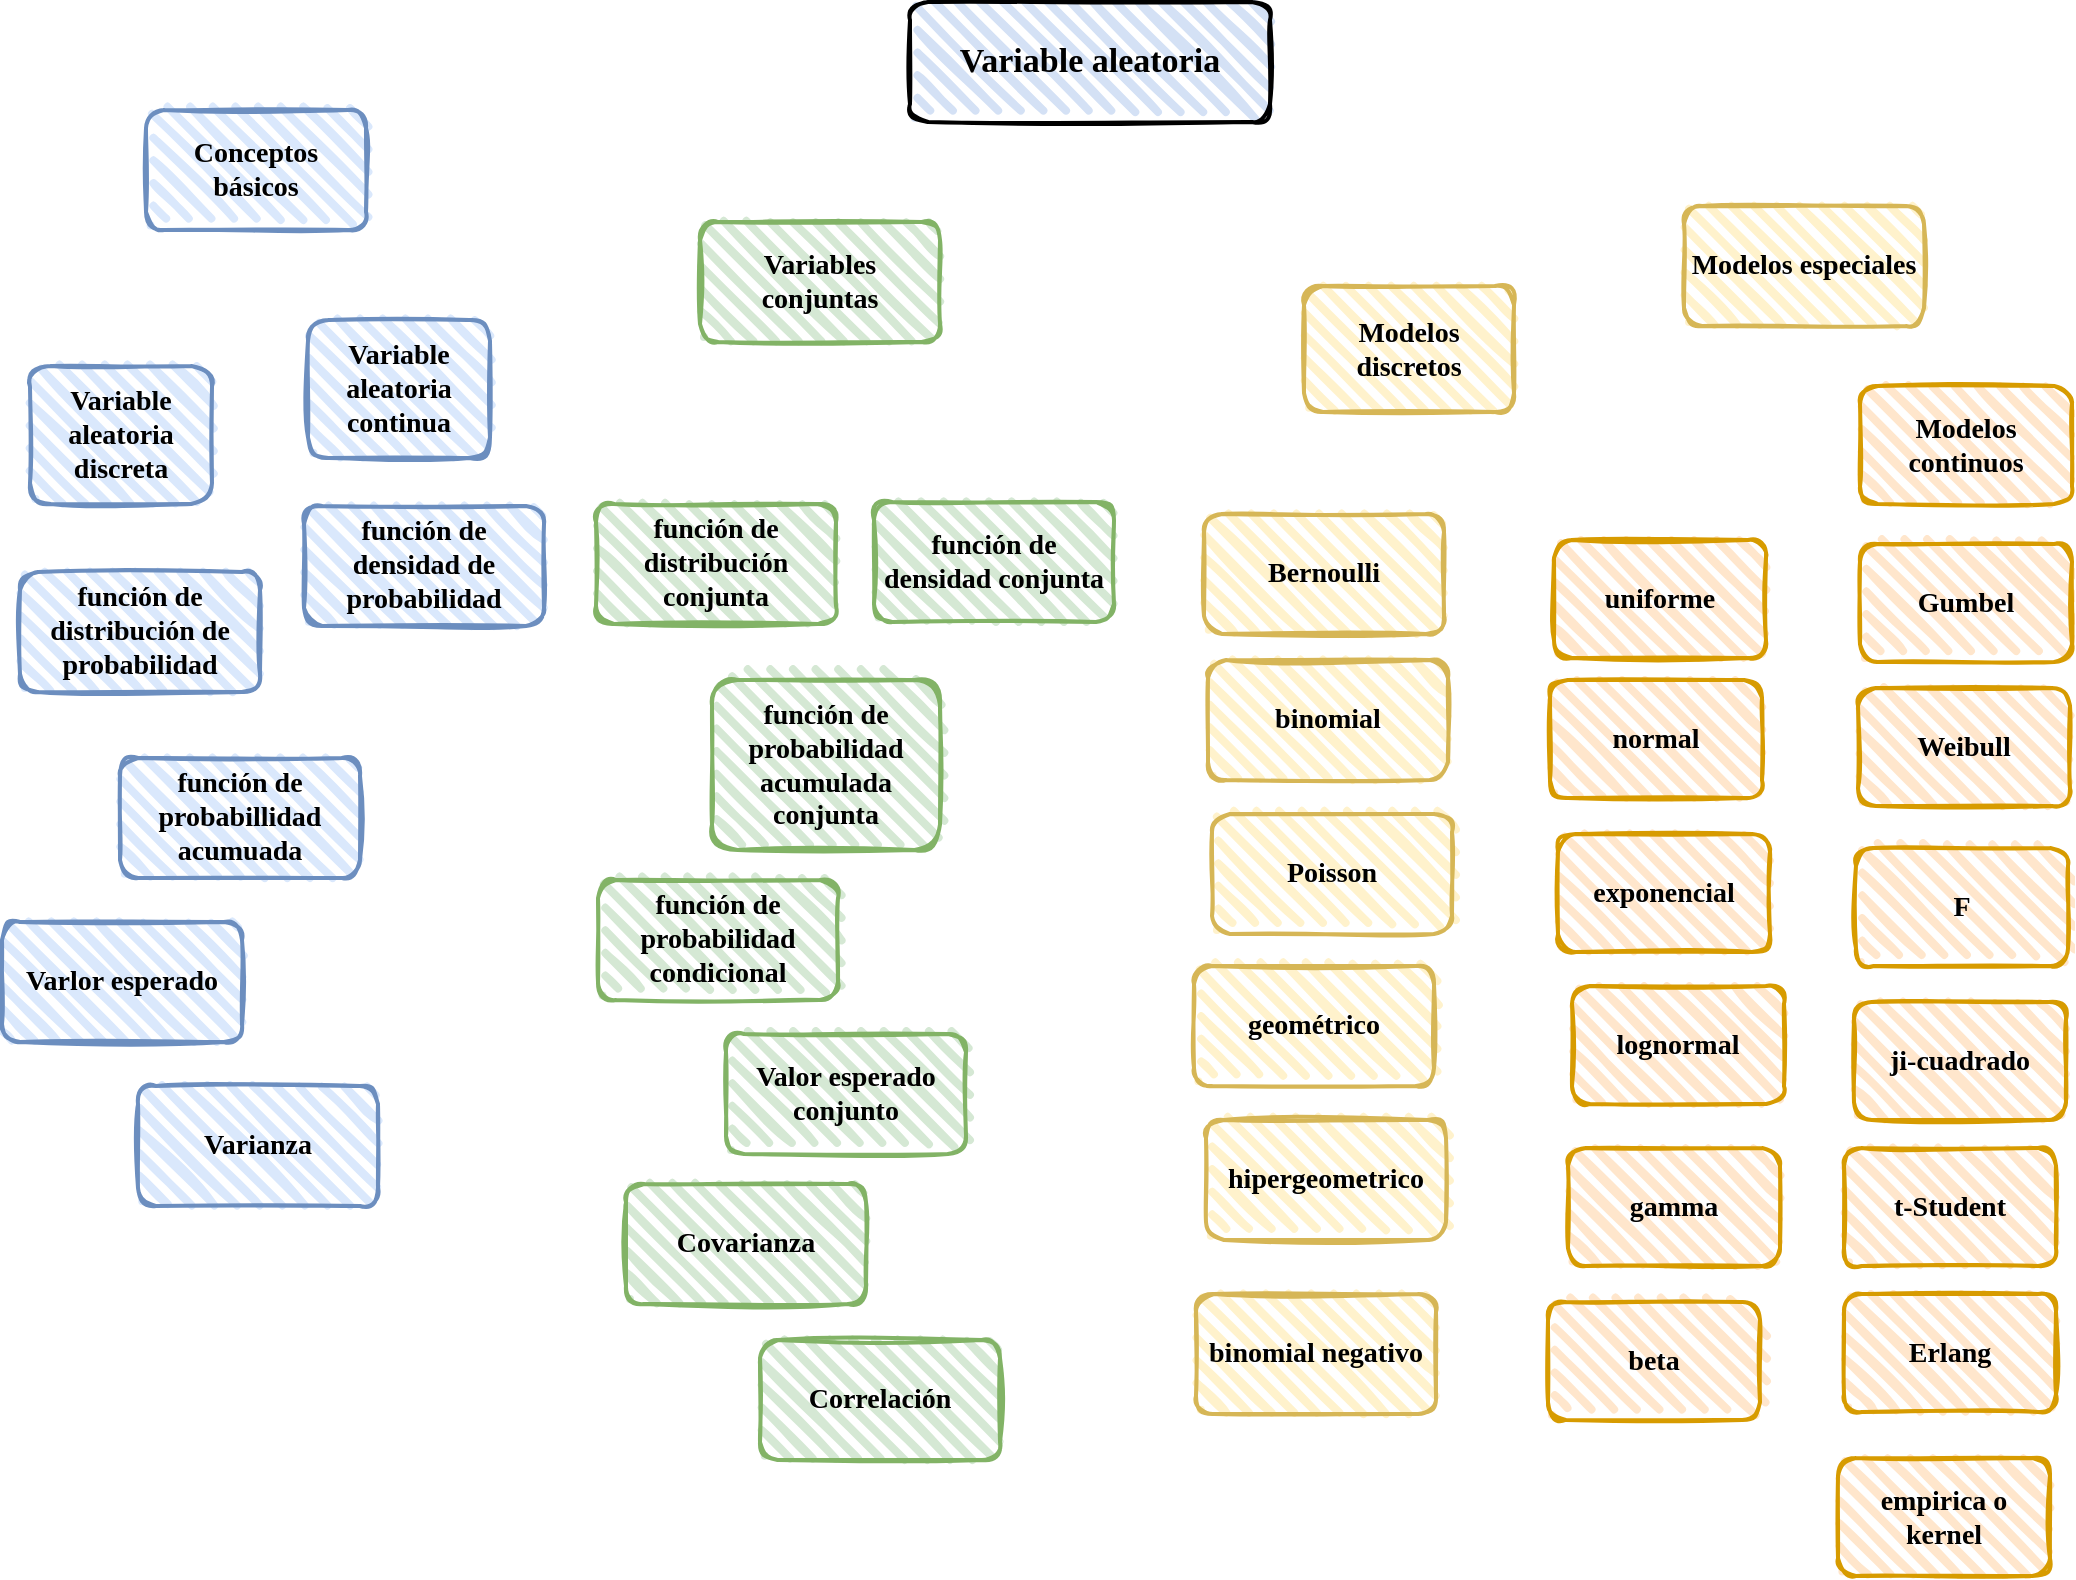 <mxfile version="20.3.0" type="device"><diagram id="tEHR5kczhY3bYZ_7GddW" name="Página-1"><mxGraphModel dx="1422" dy="828" grid="0" gridSize="10" guides="0" tooltips="1" connect="1" arrows="1" fold="1" page="1" pageScale="1" pageWidth="1100" pageHeight="850" math="0" shadow="0"><root><mxCell id="0"/><mxCell id="1" parent="0"/><mxCell id="4H58G-0QkZDFarVOwAQn-1" value="&lt;font size=&quot;1&quot; face=&quot;Coming Soon&quot;&gt;&lt;b style=&quot;font-size: 17px;&quot;&gt;Variable aleatoria&lt;/b&gt;&lt;/font&gt;" style="rounded=1;whiteSpace=wrap;html=1;strokeWidth=2;fillWeight=4;hachureGap=8;hachureAngle=45;fillColor=#D4E1F5;sketch=1;" vertex="1" parent="1"><mxGeometry x="475" y="20" width="180" height="60" as="geometry"/></mxCell><mxCell id="4H58G-0QkZDFarVOwAQn-2" value="&lt;font size=&quot;1&quot; face=&quot;Coming Soon&quot;&gt;&lt;b style=&quot;font-size: 14px;&quot;&gt;Conceptos básicos&lt;/b&gt;&lt;/font&gt;" style="rounded=1;whiteSpace=wrap;html=1;strokeWidth=2;fillWeight=4;hachureGap=8;hachureAngle=45;fillColor=#dae8fc;sketch=1;strokeColor=#6c8ebf;" vertex="1" parent="1"><mxGeometry x="93" y="74" width="110" height="60" as="geometry"/></mxCell><mxCell id="4H58G-0QkZDFarVOwAQn-3" value="&lt;font style=&quot;font-size: 14px;&quot; data-font-src=&quot;https://fonts.googleapis.com/css?family=Coming+Soon&quot; face=&quot;Coming Soon&quot;&gt;&lt;b&gt;Variables conjuntas&lt;/b&gt;&lt;/font&gt;" style="rounded=1;whiteSpace=wrap;html=1;strokeWidth=2;fillWeight=4;hachureGap=8;hachureAngle=45;fillColor=#d5e8d4;sketch=1;strokeColor=#82b366;" vertex="1" parent="1"><mxGeometry x="370" y="130" width="120" height="60" as="geometry"/></mxCell><mxCell id="4H58G-0QkZDFarVOwAQn-4" value="&lt;font style=&quot;font-size: 14px;&quot; face=&quot;Coming Soon&quot;&gt;&lt;b&gt;Modelos especiales&lt;/b&gt;&lt;/font&gt;" style="rounded=1;whiteSpace=wrap;html=1;strokeWidth=2;fillWeight=4;hachureGap=8;hachureAngle=45;fillColor=#fff2cc;sketch=1;strokeColor=#d6b656;" vertex="1" parent="1"><mxGeometry x="862" y="122" width="120" height="60" as="geometry"/></mxCell><mxCell id="4H58G-0QkZDFarVOwAQn-6" value="&lt;b&gt;Variable aleatoria discreta&lt;/b&gt;" style="rounded=1;whiteSpace=wrap;html=1;strokeWidth=2;fillWeight=4;hachureGap=8;hachureAngle=45;fillColor=#dae8fc;sketch=1;fontFamily=Coming Soon;fontSource=https%3A%2F%2Ffonts.googleapis.com%2Fcss%3Ffamily%3DComing%2BSoon;fontSize=14;strokeColor=#6c8ebf;" vertex="1" parent="1"><mxGeometry x="35" y="202" width="91" height="69" as="geometry"/></mxCell><mxCell id="4H58G-0QkZDFarVOwAQn-7" value="&lt;b&gt;Variable aleatoria continua&lt;/b&gt;" style="rounded=1;whiteSpace=wrap;html=1;strokeWidth=2;fillWeight=4;hachureGap=8;hachureAngle=45;fillColor=#dae8fc;sketch=1;fontFamily=Coming Soon;fontSource=https%3A%2F%2Ffonts.googleapis.com%2Fcss%3Ffamily%3DComing%2BSoon;fontSize=14;strokeColor=#6c8ebf;" vertex="1" parent="1"><mxGeometry x="174" y="179" width="91" height="69" as="geometry"/></mxCell><mxCell id="4H58G-0QkZDFarVOwAQn-8" value="&lt;b&gt;función de distribución de probabilidad&lt;/b&gt;" style="rounded=1;whiteSpace=wrap;html=1;strokeWidth=2;fillWeight=4;hachureGap=8;hachureAngle=45;fillColor=#dae8fc;sketch=1;fontFamily=Coming Soon;fontSource=https%3A%2F%2Ffonts.googleapis.com%2Fcss%3Ffamily%3DComing%2BSoon;fontSize=14;strokeColor=#6c8ebf;" vertex="1" parent="1"><mxGeometry x="30" y="305" width="120" height="60" as="geometry"/></mxCell><mxCell id="4H58G-0QkZDFarVOwAQn-9" value="&lt;b&gt;función de densidad de probabilidad&lt;/b&gt;" style="rounded=1;whiteSpace=wrap;html=1;strokeWidth=2;fillWeight=4;hachureGap=8;hachureAngle=45;fillColor=#dae8fc;sketch=1;fontFamily=Coming Soon;fontSource=https%3A%2F%2Ffonts.googleapis.com%2Fcss%3Ffamily%3DComing%2BSoon;fontSize=14;strokeColor=#6c8ebf;" vertex="1" parent="1"><mxGeometry x="172" y="272" width="120" height="60" as="geometry"/></mxCell><mxCell id="4H58G-0QkZDFarVOwAQn-10" value="&lt;b&gt;función de probabillidad acumuada&lt;/b&gt;" style="rounded=1;whiteSpace=wrap;html=1;strokeWidth=2;fillWeight=4;hachureGap=8;hachureAngle=45;fillColor=#dae8fc;sketch=1;fontFamily=Coming Soon;fontSource=https%3A%2F%2Ffonts.googleapis.com%2Fcss%3Ffamily%3DComing%2BSoon;fontSize=14;strokeColor=#6c8ebf;" vertex="1" parent="1"><mxGeometry x="80" y="398" width="120" height="60" as="geometry"/></mxCell><mxCell id="4H58G-0QkZDFarVOwAQn-11" value="&lt;b&gt;Varlor esperado&lt;/b&gt;" style="rounded=1;whiteSpace=wrap;html=1;strokeWidth=2;fillWeight=4;hachureGap=8;hachureAngle=45;fillColor=#dae8fc;sketch=1;fontFamily=Coming Soon;fontSource=https%3A%2F%2Ffonts.googleapis.com%2Fcss%3Ffamily%3DComing%2BSoon;fontSize=14;strokeColor=#6c8ebf;" vertex="1" parent="1"><mxGeometry x="21" y="480" width="120" height="60" as="geometry"/></mxCell><mxCell id="4H58G-0QkZDFarVOwAQn-12" value="&lt;b&gt;Varianza&lt;/b&gt;" style="rounded=1;whiteSpace=wrap;html=1;strokeWidth=2;fillWeight=4;hachureGap=8;hachureAngle=45;fillColor=#dae8fc;sketch=1;fontFamily=Coming Soon;fontSource=https%3A%2F%2Ffonts.googleapis.com%2Fcss%3Ffamily%3DComing%2BSoon;fontSize=14;strokeColor=#6c8ebf;" vertex="1" parent="1"><mxGeometry x="89" y="562" width="120" height="60" as="geometry"/></mxCell><mxCell id="4H58G-0QkZDFarVOwAQn-13" value="&lt;b&gt;función de distribución conjunta&lt;/b&gt;" style="rounded=1;whiteSpace=wrap;html=1;strokeWidth=2;fillWeight=4;hachureGap=8;hachureAngle=45;fillColor=#d5e8d4;sketch=1;fontFamily=Coming Soon;fontSource=https%3A%2F%2Ffonts.googleapis.com%2Fcss%3Ffamily%3DComing%2BSoon;fontSize=14;strokeColor=#82b366;" vertex="1" parent="1"><mxGeometry x="318" y="271" width="120" height="60" as="geometry"/></mxCell><mxCell id="4H58G-0QkZDFarVOwAQn-14" value="&lt;b&gt;función de densidad conjunta&lt;/b&gt;" style="rounded=1;whiteSpace=wrap;html=1;strokeWidth=2;fillWeight=4;hachureGap=8;hachureAngle=45;fillColor=#d5e8d4;sketch=1;fontFamily=Coming Soon;fontSource=https%3A%2F%2Ffonts.googleapis.com%2Fcss%3Ffamily%3DComing%2BSoon;fontSize=14;strokeColor=#82b366;" vertex="1" parent="1"><mxGeometry x="457" y="270" width="120" height="60" as="geometry"/></mxCell><mxCell id="4H58G-0QkZDFarVOwAQn-15" value="&lt;b&gt;función de probabilidad acumulada conjunta&lt;/b&gt;" style="rounded=1;whiteSpace=wrap;html=1;strokeWidth=2;fillWeight=4;hachureGap=8;hachureAngle=45;fillColor=#d5e8d4;sketch=1;fontFamily=Coming Soon;fontSource=https%3A%2F%2Ffonts.googleapis.com%2Fcss%3Ffamily%3DComing%2BSoon;fontSize=14;strokeColor=#82b366;" vertex="1" parent="1"><mxGeometry x="376" y="359" width="114" height="85" as="geometry"/></mxCell><mxCell id="4H58G-0QkZDFarVOwAQn-16" value="&lt;b&gt;función de probabilidad condicional&lt;/b&gt;" style="rounded=1;whiteSpace=wrap;html=1;strokeWidth=2;fillWeight=4;hachureGap=8;hachureAngle=45;fillColor=#d5e8d4;sketch=1;fontFamily=Coming Soon;fontSource=https%3A%2F%2Ffonts.googleapis.com%2Fcss%3Ffamily%3DComing%2BSoon;fontSize=14;strokeColor=#82b366;" vertex="1" parent="1"><mxGeometry x="319" y="459" width="120" height="60" as="geometry"/></mxCell><mxCell id="4H58G-0QkZDFarVOwAQn-17" value="&lt;b&gt;Valor esperado conjunto&lt;/b&gt;" style="rounded=1;whiteSpace=wrap;html=1;strokeWidth=2;fillWeight=4;hachureGap=8;hachureAngle=45;fillColor=#d5e8d4;sketch=1;fontFamily=Coming Soon;fontSource=https%3A%2F%2Ffonts.googleapis.com%2Fcss%3Ffamily%3DComing%2BSoon;fontSize=14;strokeColor=#82b366;" vertex="1" parent="1"><mxGeometry x="383" y="536" width="120" height="60" as="geometry"/></mxCell><mxCell id="4H58G-0QkZDFarVOwAQn-18" value="&lt;b&gt;Covarianza&lt;/b&gt;" style="rounded=1;whiteSpace=wrap;html=1;strokeWidth=2;fillWeight=4;hachureGap=8;hachureAngle=45;fillColor=#d5e8d4;sketch=1;fontFamily=Coming Soon;fontSource=https%3A%2F%2Ffonts.googleapis.com%2Fcss%3Ffamily%3DComing%2BSoon;fontSize=14;strokeColor=#82b366;" vertex="1" parent="1"><mxGeometry x="333" y="611" width="120" height="60" as="geometry"/></mxCell><mxCell id="4H58G-0QkZDFarVOwAQn-19" value="&lt;b&gt;Correlación&lt;/b&gt;" style="rounded=1;whiteSpace=wrap;html=1;strokeWidth=2;fillWeight=4;hachureGap=8;hachureAngle=45;fillColor=#d5e8d4;sketch=1;fontFamily=Coming Soon;fontSource=https%3A%2F%2Ffonts.googleapis.com%2Fcss%3Ffamily%3DComing%2BSoon;fontSize=14;strokeColor=#82b366;" vertex="1" parent="1"><mxGeometry x="400" y="689" width="120" height="60" as="geometry"/></mxCell><mxCell id="4H58G-0QkZDFarVOwAQn-20" value="&lt;b&gt;Modelos discretos&lt;/b&gt;" style="rounded=1;whiteSpace=wrap;html=1;strokeWidth=2;fillWeight=4;hachureGap=8;hachureAngle=45;fillColor=#fff2cc;sketch=1;fontFamily=Coming Soon;fontSource=https%3A%2F%2Ffonts.googleapis.com%2Fcss%3Ffamily%3DComing%2BSoon;fontSize=14;strokeColor=#d6b656;" vertex="1" parent="1"><mxGeometry x="672" y="162" width="105" height="63" as="geometry"/></mxCell><mxCell id="4H58G-0QkZDFarVOwAQn-21" value="&lt;b&gt;Modelos continuos&lt;/b&gt;" style="rounded=1;whiteSpace=wrap;html=1;strokeWidth=2;fillWeight=4;hachureGap=8;hachureAngle=45;fillColor=#ffe6cc;sketch=1;fontFamily=Coming Soon;fontSource=https%3A%2F%2Ffonts.googleapis.com%2Fcss%3Ffamily%3DComing%2BSoon;fontSize=14;strokeColor=#d79b00;" vertex="1" parent="1"><mxGeometry x="950" y="212" width="106" height="59" as="geometry"/></mxCell><mxCell id="4H58G-0QkZDFarVOwAQn-22" value="&lt;b&gt;Bernoulli&lt;/b&gt;" style="rounded=1;whiteSpace=wrap;html=1;strokeWidth=2;fillWeight=4;hachureGap=8;hachureAngle=45;fillColor=#fff2cc;sketch=1;fontFamily=Coming Soon;fontSource=https%3A%2F%2Ffonts.googleapis.com%2Fcss%3Ffamily%3DComing%2BSoon;fontSize=14;strokeColor=#d6b656;" vertex="1" parent="1"><mxGeometry x="622" y="276" width="120" height="60" as="geometry"/></mxCell><mxCell id="4H58G-0QkZDFarVOwAQn-23" value="&lt;b&gt;binomial&lt;/b&gt;" style="rounded=1;whiteSpace=wrap;html=1;strokeWidth=2;fillWeight=4;hachureGap=8;hachureAngle=45;fillColor=#fff2cc;sketch=1;fontFamily=Coming Soon;fontSource=https%3A%2F%2Ffonts.googleapis.com%2Fcss%3Ffamily%3DComing%2BSoon;fontSize=14;strokeColor=#d6b656;" vertex="1" parent="1"><mxGeometry x="624" y="349" width="120" height="60" as="geometry"/></mxCell><mxCell id="4H58G-0QkZDFarVOwAQn-24" value="&lt;b&gt;Poisson&lt;/b&gt;" style="rounded=1;whiteSpace=wrap;html=1;strokeWidth=2;fillWeight=4;hachureGap=8;hachureAngle=45;fillColor=#fff2cc;sketch=1;fontFamily=Coming Soon;fontSource=https%3A%2F%2Ffonts.googleapis.com%2Fcss%3Ffamily%3DComing%2BSoon;fontSize=14;strokeColor=#d6b656;" vertex="1" parent="1"><mxGeometry x="626" y="426" width="120" height="60" as="geometry"/></mxCell><mxCell id="4H58G-0QkZDFarVOwAQn-25" value="&lt;b&gt;geométrico&lt;/b&gt;" style="rounded=1;whiteSpace=wrap;html=1;strokeWidth=2;fillWeight=4;hachureGap=8;hachureAngle=45;fillColor=#fff2cc;sketch=1;fontFamily=Coming Soon;fontSource=https%3A%2F%2Ffonts.googleapis.com%2Fcss%3Ffamily%3DComing%2BSoon;fontSize=14;strokeColor=#d6b656;" vertex="1" parent="1"><mxGeometry x="617" y="502" width="120" height="60" as="geometry"/></mxCell><mxCell id="4H58G-0QkZDFarVOwAQn-26" value="&lt;b&gt;hipergeometrico&lt;/b&gt;" style="rounded=1;whiteSpace=wrap;html=1;strokeWidth=2;fillWeight=4;hachureGap=8;hachureAngle=45;fillColor=#fff2cc;sketch=1;fontFamily=Coming Soon;fontSource=https%3A%2F%2Ffonts.googleapis.com%2Fcss%3Ffamily%3DComing%2BSoon;fontSize=14;strokeColor=#d6b656;" vertex="1" parent="1"><mxGeometry x="623" y="579" width="120" height="60" as="geometry"/></mxCell><mxCell id="4H58G-0QkZDFarVOwAQn-27" value="&lt;b&gt;binomial negativo&lt;/b&gt;" style="rounded=1;whiteSpace=wrap;html=1;strokeWidth=2;fillWeight=4;hachureGap=8;hachureAngle=45;fillColor=#fff2cc;sketch=1;fontFamily=Coming Soon;fontSource=https%3A%2F%2Ffonts.googleapis.com%2Fcss%3Ffamily%3DComing%2BSoon;fontSize=14;strokeColor=#d6b656;" vertex="1" parent="1"><mxGeometry x="618" y="666" width="120" height="60" as="geometry"/></mxCell><mxCell id="4H58G-0QkZDFarVOwAQn-28" value="&lt;b&gt;uniforme&lt;/b&gt;" style="rounded=1;whiteSpace=wrap;html=1;strokeWidth=2;fillWeight=4;hachureGap=8;hachureAngle=45;fillColor=#ffe6cc;sketch=1;fontFamily=Coming Soon;fontSource=https%3A%2F%2Ffonts.googleapis.com%2Fcss%3Ffamily%3DComing%2BSoon;fontSize=14;strokeColor=#d79b00;" vertex="1" parent="1"><mxGeometry x="797" y="289" width="106" height="59" as="geometry"/></mxCell><mxCell id="4H58G-0QkZDFarVOwAQn-29" value="&lt;b&gt;normal&lt;/b&gt;" style="rounded=1;whiteSpace=wrap;html=1;strokeWidth=2;fillWeight=4;hachureGap=8;hachureAngle=45;fillColor=#ffe6cc;sketch=1;fontFamily=Coming Soon;fontSource=https%3A%2F%2Ffonts.googleapis.com%2Fcss%3Ffamily%3DComing%2BSoon;fontSize=14;strokeColor=#d79b00;" vertex="1" parent="1"><mxGeometry x="795" y="359" width="106" height="59" as="geometry"/></mxCell><mxCell id="4H58G-0QkZDFarVOwAQn-30" value="&lt;b&gt;exponencial&lt;/b&gt;" style="rounded=1;whiteSpace=wrap;html=1;strokeWidth=2;fillWeight=4;hachureGap=8;hachureAngle=45;fillColor=#ffe6cc;sketch=1;fontFamily=Coming Soon;fontSource=https%3A%2F%2Ffonts.googleapis.com%2Fcss%3Ffamily%3DComing%2BSoon;fontSize=14;strokeColor=#d79b00;" vertex="1" parent="1"><mxGeometry x="799" y="436" width="106" height="59" as="geometry"/></mxCell><mxCell id="4H58G-0QkZDFarVOwAQn-31" value="&lt;b&gt;lognormal&lt;/b&gt;" style="rounded=1;whiteSpace=wrap;html=1;strokeWidth=2;fillWeight=4;hachureGap=8;hachureAngle=45;fillColor=#ffe6cc;sketch=1;fontFamily=Coming Soon;fontSource=https%3A%2F%2Ffonts.googleapis.com%2Fcss%3Ffamily%3DComing%2BSoon;fontSize=14;strokeColor=#d79b00;" vertex="1" parent="1"><mxGeometry x="806" y="512" width="106" height="59" as="geometry"/></mxCell><mxCell id="4H58G-0QkZDFarVOwAQn-32" value="&lt;b&gt;gamma&lt;/b&gt;" style="rounded=1;whiteSpace=wrap;html=1;strokeWidth=2;fillWeight=4;hachureGap=8;hachureAngle=45;fillColor=#ffe6cc;sketch=1;fontFamily=Coming Soon;fontSource=https%3A%2F%2Ffonts.googleapis.com%2Fcss%3Ffamily%3DComing%2BSoon;fontSize=14;strokeColor=#d79b00;" vertex="1" parent="1"><mxGeometry x="804" y="593" width="106" height="59" as="geometry"/></mxCell><mxCell id="4H58G-0QkZDFarVOwAQn-33" value="&lt;b&gt;beta&lt;/b&gt;" style="rounded=1;whiteSpace=wrap;html=1;strokeWidth=2;fillWeight=4;hachureGap=8;hachureAngle=45;fillColor=#ffe6cc;sketch=1;fontFamily=Coming Soon;fontSource=https%3A%2F%2Ffonts.googleapis.com%2Fcss%3Ffamily%3DComing%2BSoon;fontSize=14;strokeColor=#d79b00;" vertex="1" parent="1"><mxGeometry x="794" y="670" width="106" height="59" as="geometry"/></mxCell><mxCell id="4H58G-0QkZDFarVOwAQn-34" value="&lt;b&gt;Gumbel&lt;/b&gt;" style="rounded=1;whiteSpace=wrap;html=1;strokeWidth=2;fillWeight=4;hachureGap=8;hachureAngle=45;fillColor=#ffe6cc;sketch=1;fontFamily=Coming Soon;fontSource=https%3A%2F%2Ffonts.googleapis.com%2Fcss%3Ffamily%3DComing%2BSoon;fontSize=14;strokeColor=#d79b00;" vertex="1" parent="1"><mxGeometry x="950" y="291" width="106" height="59" as="geometry"/></mxCell><mxCell id="4H58G-0QkZDFarVOwAQn-35" value="&lt;b&gt;F&lt;/b&gt;" style="rounded=1;whiteSpace=wrap;html=1;strokeWidth=2;fillWeight=4;hachureGap=8;hachureAngle=45;fillColor=#ffe6cc;sketch=1;fontFamily=Coming Soon;fontSource=https%3A%2F%2Ffonts.googleapis.com%2Fcss%3Ffamily%3DComing%2BSoon;fontSize=14;strokeColor=#d79b00;" vertex="1" parent="1"><mxGeometry x="948" y="443" width="106" height="59" as="geometry"/></mxCell><mxCell id="4H58G-0QkZDFarVOwAQn-36" value="&lt;b&gt;ji-cuadrado&lt;/b&gt;" style="rounded=1;whiteSpace=wrap;html=1;strokeWidth=2;fillWeight=4;hachureGap=8;hachureAngle=45;fillColor=#ffe6cc;sketch=1;fontFamily=Coming Soon;fontSource=https%3A%2F%2Ffonts.googleapis.com%2Fcss%3Ffamily%3DComing%2BSoon;fontSize=14;strokeColor=#d79b00;" vertex="1" parent="1"><mxGeometry x="947" y="520" width="106" height="59" as="geometry"/></mxCell><mxCell id="4H58G-0QkZDFarVOwAQn-37" value="&lt;b&gt;t-Student&lt;/b&gt;" style="rounded=1;whiteSpace=wrap;html=1;strokeWidth=2;fillWeight=4;hachureGap=8;hachureAngle=45;fillColor=#ffe6cc;sketch=1;fontFamily=Coming Soon;fontSource=https%3A%2F%2Ffonts.googleapis.com%2Fcss%3Ffamily%3DComing%2BSoon;fontSize=14;strokeColor=#d79b00;" vertex="1" parent="1"><mxGeometry x="942" y="593" width="106" height="59" as="geometry"/></mxCell><mxCell id="4H58G-0QkZDFarVOwAQn-38" value="&lt;b&gt;Weibull&lt;/b&gt;" style="rounded=1;whiteSpace=wrap;html=1;strokeWidth=2;fillWeight=4;hachureGap=8;hachureAngle=45;fillColor=#ffe6cc;sketch=1;fontFamily=Coming Soon;fontSource=https%3A%2F%2Ffonts.googleapis.com%2Fcss%3Ffamily%3DComing%2BSoon;fontSize=14;strokeColor=#d79b00;" vertex="1" parent="1"><mxGeometry x="949" y="363" width="106" height="59" as="geometry"/></mxCell><mxCell id="4H58G-0QkZDFarVOwAQn-39" value="&lt;b&gt;Erlang&lt;/b&gt;" style="rounded=1;whiteSpace=wrap;html=1;strokeWidth=2;fillWeight=4;hachureGap=8;hachureAngle=45;fillColor=#ffe6cc;sketch=1;fontFamily=Coming Soon;fontSource=https%3A%2F%2Ffonts.googleapis.com%2Fcss%3Ffamily%3DComing%2BSoon;fontSize=14;strokeColor=#d79b00;" vertex="1" parent="1"><mxGeometry x="942" y="666" width="106" height="59" as="geometry"/></mxCell><mxCell id="4H58G-0QkZDFarVOwAQn-40" value="&lt;b&gt;empirica o kernel&lt;/b&gt;" style="rounded=1;whiteSpace=wrap;html=1;strokeWidth=2;fillWeight=4;hachureGap=8;hachureAngle=45;fillColor=#ffe6cc;sketch=1;fontFamily=Coming Soon;fontSource=https%3A%2F%2Ffonts.googleapis.com%2Fcss%3Ffamily%3DComing%2BSoon;fontSize=14;strokeColor=#d79b00;" vertex="1" parent="1"><mxGeometry x="939" y="748" width="106" height="59" as="geometry"/></mxCell></root></mxGraphModel></diagram></mxfile>